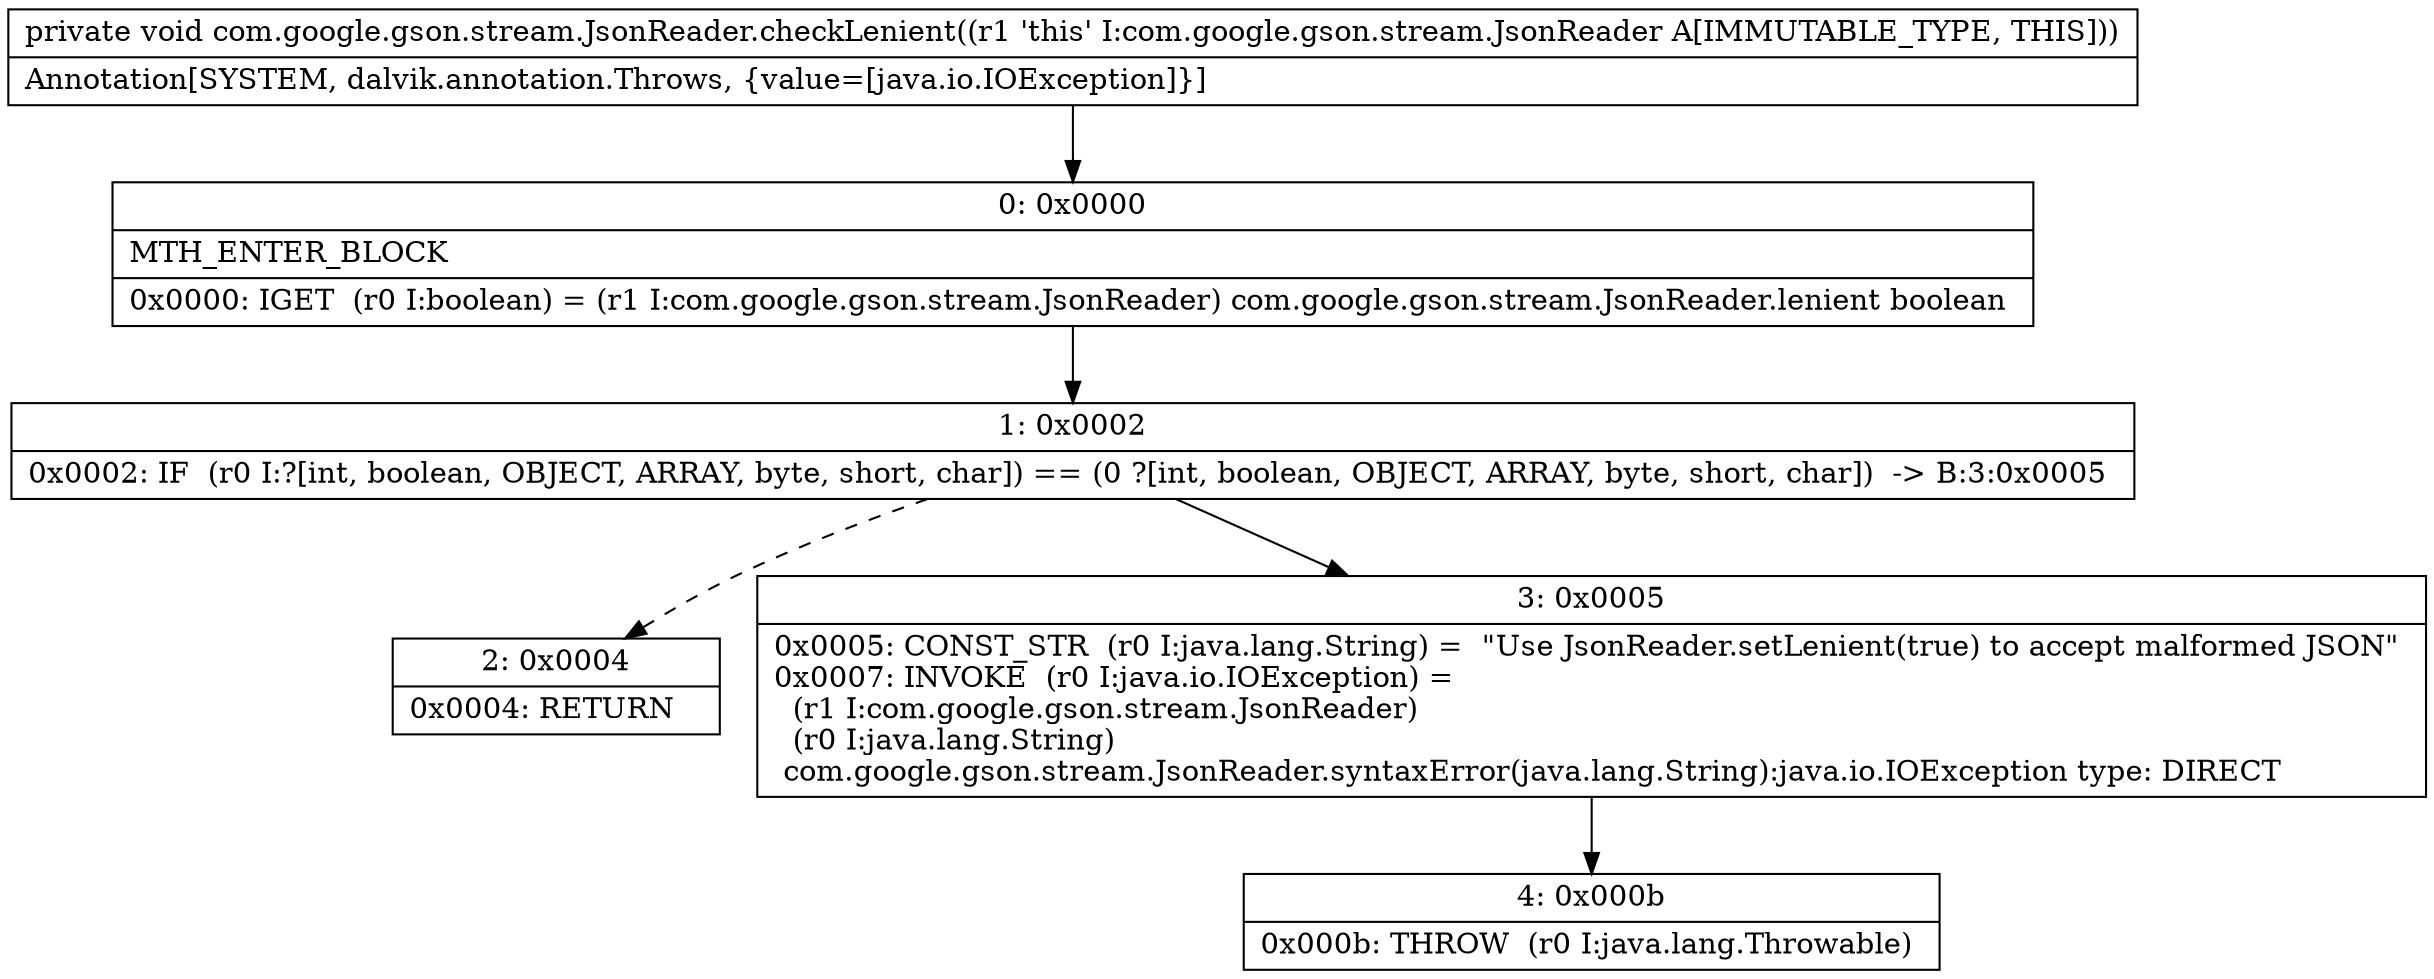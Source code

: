 digraph "CFG forcom.google.gson.stream.JsonReader.checkLenient()V" {
Node_0 [shape=record,label="{0\:\ 0x0000|MTH_ENTER_BLOCK\l|0x0000: IGET  (r0 I:boolean) = (r1 I:com.google.gson.stream.JsonReader) com.google.gson.stream.JsonReader.lenient boolean \l}"];
Node_1 [shape=record,label="{1\:\ 0x0002|0x0002: IF  (r0 I:?[int, boolean, OBJECT, ARRAY, byte, short, char]) == (0 ?[int, boolean, OBJECT, ARRAY, byte, short, char])  \-\> B:3:0x0005 \l}"];
Node_2 [shape=record,label="{2\:\ 0x0004|0x0004: RETURN   \l}"];
Node_3 [shape=record,label="{3\:\ 0x0005|0x0005: CONST_STR  (r0 I:java.lang.String) =  \"Use JsonReader.setLenient(true) to accept malformed JSON\" \l0x0007: INVOKE  (r0 I:java.io.IOException) = \l  (r1 I:com.google.gson.stream.JsonReader)\l  (r0 I:java.lang.String)\l com.google.gson.stream.JsonReader.syntaxError(java.lang.String):java.io.IOException type: DIRECT \l}"];
Node_4 [shape=record,label="{4\:\ 0x000b|0x000b: THROW  (r0 I:java.lang.Throwable) \l}"];
MethodNode[shape=record,label="{private void com.google.gson.stream.JsonReader.checkLenient((r1 'this' I:com.google.gson.stream.JsonReader A[IMMUTABLE_TYPE, THIS]))  | Annotation[SYSTEM, dalvik.annotation.Throws, \{value=[java.io.IOException]\}]\l}"];
MethodNode -> Node_0;
Node_0 -> Node_1;
Node_1 -> Node_2[style=dashed];
Node_1 -> Node_3;
Node_3 -> Node_4;
}

